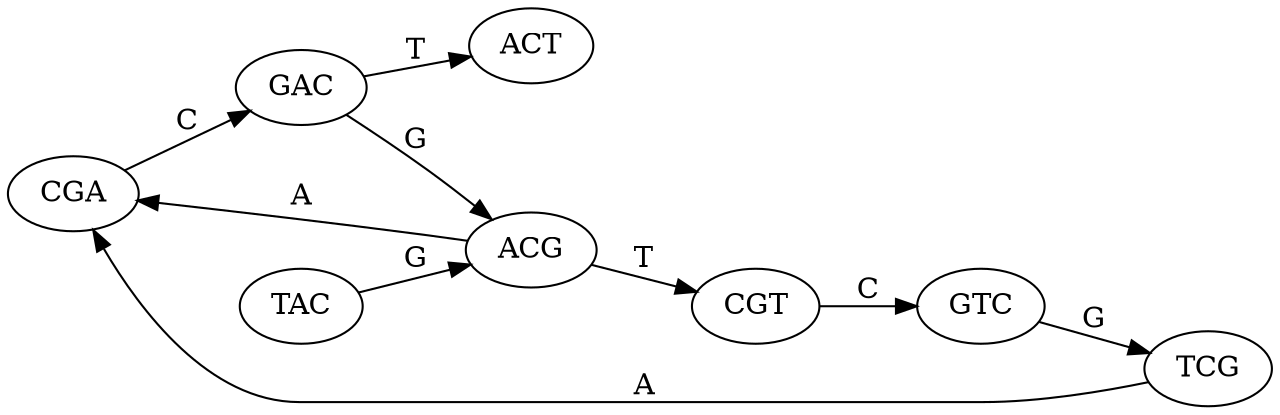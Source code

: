 digraph sample{
	rankdir="LR";
	"CGA" -> "GAC" [ label = "C" ];
	"GAC" -> "ACG" [ label = "G" ];
	"GAC" -> "ACT" [ label = "T" ];
	"TAC" -> "ACG" [ label = "G" ];
	"GTC" -> "TCG" [ label = "G" ];
	"ACG" -> "CGA" [ label = "A" ];
	"ACG" -> "CGT" [ label = "T" ];
	"TCG" -> "CGA" [ label = "A" ];
	"CGT" -> "GTC" [ label = "C" ];
}